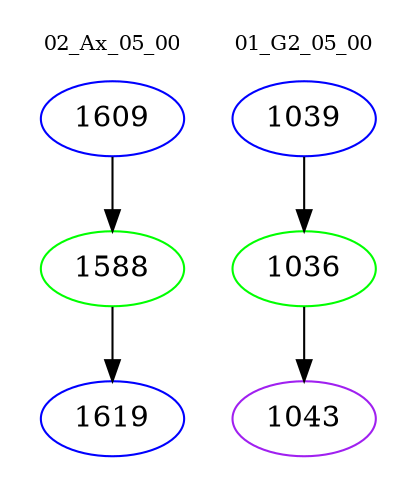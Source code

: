 digraph{
subgraph cluster_0 {
color = white
label = "02_Ax_05_00";
fontsize=10;
T0_1609 [label="1609", color="blue"]
T0_1609 -> T0_1588 [color="black"]
T0_1588 [label="1588", color="green"]
T0_1588 -> T0_1619 [color="black"]
T0_1619 [label="1619", color="blue"]
}
subgraph cluster_1 {
color = white
label = "01_G2_05_00";
fontsize=10;
T1_1039 [label="1039", color="blue"]
T1_1039 -> T1_1036 [color="black"]
T1_1036 [label="1036", color="green"]
T1_1036 -> T1_1043 [color="black"]
T1_1043 [label="1043", color="purple"]
}
}
